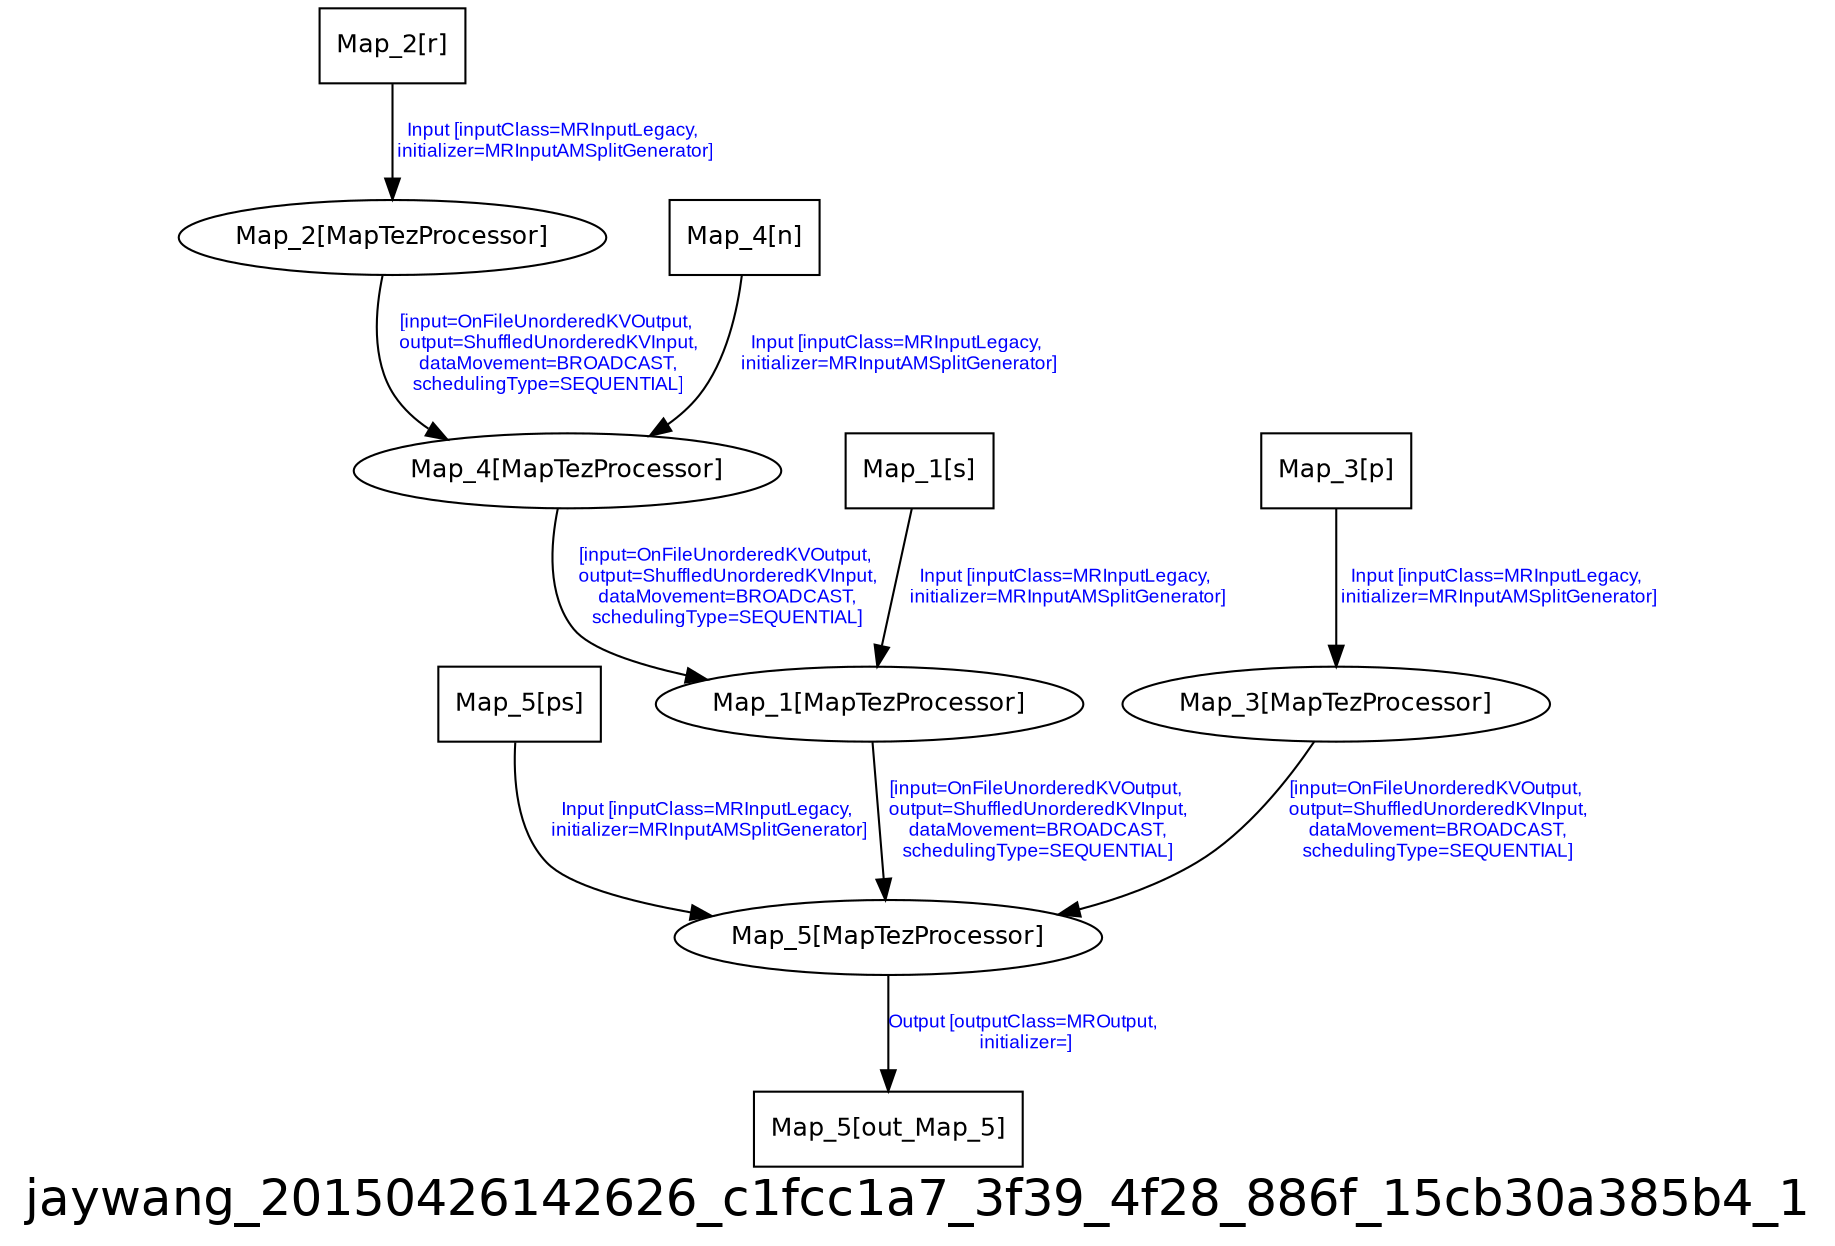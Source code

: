 digraph jaywang_20150426142626_c1fcc1a7_3f39_4f28_886f_15cb30a385b4_1 {
graph [ label="jaywang_20150426142626_c1fcc1a7_3f39_4f28_886f_15cb30a385b4_1", fontsize=24, fontname=Helvetica];
node [fontsize=12, fontname=Helvetica];
edge [fontsize=9, fontcolor=blue, fontname=Arial];
"jaywang_20150426142626_c1fcc1a7_3f39_4f28_886f_15cb30a385b4_1.Map_5_ps" [ label = "Map_5[ps]", shape = "box" ];
"jaywang_20150426142626_c1fcc1a7_3f39_4f28_886f_15cb30a385b4_1.Map_5_ps" -> "jaywang_20150426142626_c1fcc1a7_3f39_4f28_886f_15cb30a385b4_1.Map_5" [ label = "Input [inputClass=MRInputLegacy,\n initializer=MRInputAMSplitGenerator]" ];
"jaywang_20150426142626_c1fcc1a7_3f39_4f28_886f_15cb30a385b4_1.Map_1" [ label = "Map_1[MapTezProcessor]" ];
"jaywang_20150426142626_c1fcc1a7_3f39_4f28_886f_15cb30a385b4_1.Map_1" -> "jaywang_20150426142626_c1fcc1a7_3f39_4f28_886f_15cb30a385b4_1.Map_5" [ label = "[input=OnFileUnorderedKVOutput,\n output=ShuffledUnorderedKVInput,\n dataMovement=BROADCAST,\n schedulingType=SEQUENTIAL]" ];
"jaywang_20150426142626_c1fcc1a7_3f39_4f28_886f_15cb30a385b4_1.Map_2_r" [ label = "Map_2[r]", shape = "box" ];
"jaywang_20150426142626_c1fcc1a7_3f39_4f28_886f_15cb30a385b4_1.Map_2_r" -> "jaywang_20150426142626_c1fcc1a7_3f39_4f28_886f_15cb30a385b4_1.Map_2" [ label = "Input [inputClass=MRInputLegacy,\n initializer=MRInputAMSplitGenerator]" ];
"jaywang_20150426142626_c1fcc1a7_3f39_4f28_886f_15cb30a385b4_1.Map_4" [ label = "Map_4[MapTezProcessor]" ];
"jaywang_20150426142626_c1fcc1a7_3f39_4f28_886f_15cb30a385b4_1.Map_4" -> "jaywang_20150426142626_c1fcc1a7_3f39_4f28_886f_15cb30a385b4_1.Map_1" [ label = "[input=OnFileUnorderedKVOutput,\n output=ShuffledUnorderedKVInput,\n dataMovement=BROADCAST,\n schedulingType=SEQUENTIAL]" ];
"jaywang_20150426142626_c1fcc1a7_3f39_4f28_886f_15cb30a385b4_1.Map_5" [ label = "Map_5[MapTezProcessor]" ];
"jaywang_20150426142626_c1fcc1a7_3f39_4f28_886f_15cb30a385b4_1.Map_5" -> "jaywang_20150426142626_c1fcc1a7_3f39_4f28_886f_15cb30a385b4_1.Map_5_out_Map_5" [ label = "Output [outputClass=MROutput,\n initializer=]" ];
"jaywang_20150426142626_c1fcc1a7_3f39_4f28_886f_15cb30a385b4_1.Map_4_n" [ label = "Map_4[n]", shape = "box" ];
"jaywang_20150426142626_c1fcc1a7_3f39_4f28_886f_15cb30a385b4_1.Map_4_n" -> "jaywang_20150426142626_c1fcc1a7_3f39_4f28_886f_15cb30a385b4_1.Map_4" [ label = "Input [inputClass=MRInputLegacy,\n initializer=MRInputAMSplitGenerator]" ];
"jaywang_20150426142626_c1fcc1a7_3f39_4f28_886f_15cb30a385b4_1.Map_1_s" [ label = "Map_1[s]", shape = "box" ];
"jaywang_20150426142626_c1fcc1a7_3f39_4f28_886f_15cb30a385b4_1.Map_1_s" -> "jaywang_20150426142626_c1fcc1a7_3f39_4f28_886f_15cb30a385b4_1.Map_1" [ label = "Input [inputClass=MRInputLegacy,\n initializer=MRInputAMSplitGenerator]" ];
"jaywang_20150426142626_c1fcc1a7_3f39_4f28_886f_15cb30a385b4_1.Map_2" [ label = "Map_2[MapTezProcessor]" ];
"jaywang_20150426142626_c1fcc1a7_3f39_4f28_886f_15cb30a385b4_1.Map_2" -> "jaywang_20150426142626_c1fcc1a7_3f39_4f28_886f_15cb30a385b4_1.Map_4" [ label = "[input=OnFileUnorderedKVOutput,\n output=ShuffledUnorderedKVInput,\n dataMovement=BROADCAST,\n schedulingType=SEQUENTIAL]" ];
"jaywang_20150426142626_c1fcc1a7_3f39_4f28_886f_15cb30a385b4_1.Map_3_p" [ label = "Map_3[p]", shape = "box" ];
"jaywang_20150426142626_c1fcc1a7_3f39_4f28_886f_15cb30a385b4_1.Map_3_p" -> "jaywang_20150426142626_c1fcc1a7_3f39_4f28_886f_15cb30a385b4_1.Map_3" [ label = "Input [inputClass=MRInputLegacy,\n initializer=MRInputAMSplitGenerator]" ];
"jaywang_20150426142626_c1fcc1a7_3f39_4f28_886f_15cb30a385b4_1.Map_3" [ label = "Map_3[MapTezProcessor]" ];
"jaywang_20150426142626_c1fcc1a7_3f39_4f28_886f_15cb30a385b4_1.Map_3" -> "jaywang_20150426142626_c1fcc1a7_3f39_4f28_886f_15cb30a385b4_1.Map_5" [ label = "[input=OnFileUnorderedKVOutput,\n output=ShuffledUnorderedKVInput,\n dataMovement=BROADCAST,\n schedulingType=SEQUENTIAL]" ];
"jaywang_20150426142626_c1fcc1a7_3f39_4f28_886f_15cb30a385b4_1.Map_5_out_Map_5" [ label = "Map_5[out_Map_5]", shape = "box" ];
}